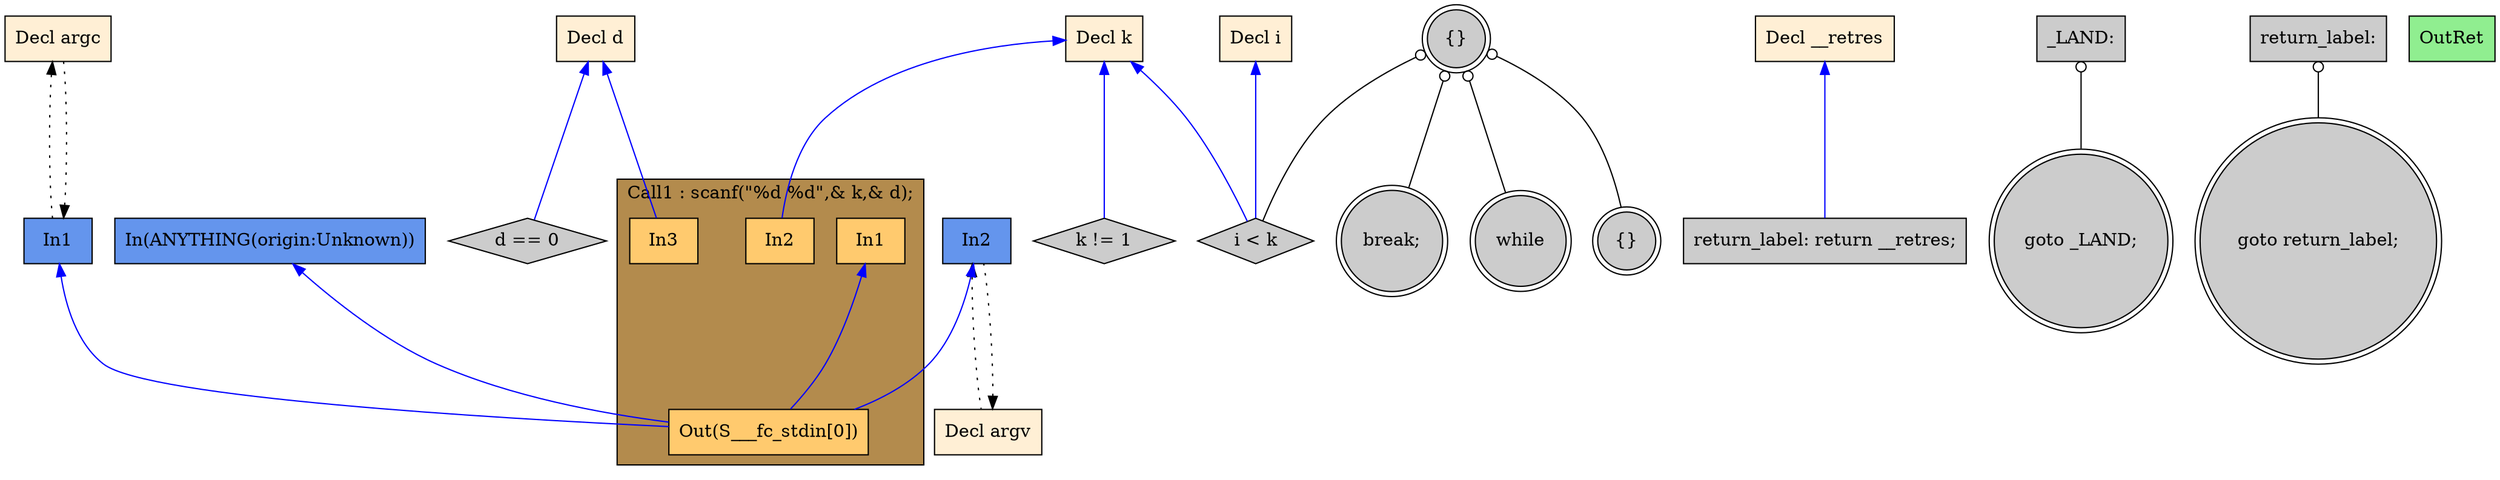 digraph G {
  rankdir=TB;
  node [style="filled", ];
  2 [label="Decl argc", fillcolor="#FFEFD5", shape=box, ];
  3 [label="In1", fillcolor="#6495ED", shape=box, ];
  4 [label="Decl argv", fillcolor="#FFEFD5", shape=box, ];
  5 [label="In2", fillcolor="#6495ED", shape=box, ];
  6 [label="Decl k", fillcolor="#FFEFD5", shape=box, ];
  7 [label="Decl d", fillcolor="#FFEFD5", shape=box, ];
  8 [label="Decl i", fillcolor="#FFEFD5", shape=box, ];
  9 [label="Decl __retres", fillcolor="#FFEFD5", shape=box, ];
  11 [label="In1", fillcolor="#FFCA6E", shape=box, ];
  12 [label="In2", fillcolor="#FFCA6E", shape=box, ];
  13 [label="In3", fillcolor="#FFCA6E", shape=box, ];
  14 [label="Out(S___fc_stdin[0])", fillcolor="#FFCA6E", shape=box, ];
  15 [label="d == 0", fillcolor="#CCCCCC", shape=diamond, ];
  16 [label="k != 1", fillcolor="#CCCCCC", shape=diamond, ];
  17 [label="goto _LAND;", fillcolor="#CCCCCC", shape=doublecircle, ];
  18 [label="_LAND:", fillcolor="#CCCCCC", shape=box, ];
  19 [label="{}", fillcolor="#CCCCCC", shape=doublecircle, ];
  20 [label="goto return_label;", fillcolor="#CCCCCC", shape=doublecircle, ];
  21 [label="return_label:", fillcolor="#CCCCCC", shape=box, ];
  22 [label="while", fillcolor="#CCCCCC", shape=doublecircle, ];
  23 [label="i < k", fillcolor="#CCCCCC", shape=diamond, ];
  24 [label="{}", fillcolor="#CCCCCC", shape=doublecircle, ];
  25 [label="break;", fillcolor="#CCCCCC", shape=doublecircle, ];
  26 [label="return_label: return __retres;", fillcolor="#CCCCCC", shape=box, ];
  27 [label="OutRet", fillcolor="#90EE90", shape=box, ];
  28 [label="In(ANYTHING(origin:Unknown))", fillcolor="#6495ED", shape=box, ];
  
  subgraph cluster_Call1 { label="Call1 : scanf(\"%d %d\",& k,& d);";
                           fillcolor="#B38B4D"; style="filled"; 14;13;12;11;
     };
  
  edge [dir=back, ];
  3 -> 2 [color="#000000", style="dotted", ];
  2 -> 3 [color="#000000", style="dotted", ];
  5 -> 4 [color="#000000", style="dotted", ];
  4 -> 5 [color="#000000", style="dotted", ];
  6 -> 12 [color="#0000FF", ];
  7 -> 13 [color="#0000FF", ];
  3 -> 14 [color="#0000FF", ];
  5 -> 14 [color="#0000FF", ];
  11 -> 14 [color="#0000FF", ];
  28 -> 14 [color="#0000FF", ];
  7 -> 15 [color="#0000FF", ];
  6 -> 16 [color="#0000FF", ];
  18 -> 17 [color="#000000", arrowtail=odot, ];
  21 -> 20 [color="#000000", arrowtail=odot, ];
  19 -> 22 [color="#000000", arrowtail=odot, ];
  6 -> 23 [color="#0000FF", ];
  8 -> 23 [color="#0000FF", ];
  19 -> 23 [color="#000000", arrowtail=odot, ];
  19 -> 24 [color="#000000", arrowtail=odot, ];
  19 -> 25 [color="#000000", arrowtail=odot, ];
  9 -> 26 [color="#0000FF", ];
  
  }